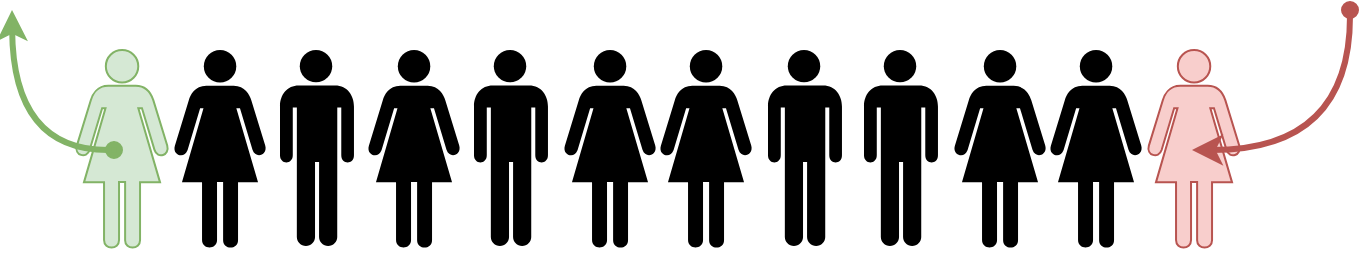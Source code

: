 <mxfile scale="4" border="0">
    <diagram id="SxEX5Bup9brUezzOuutx" name="Page-1">
        <mxGraphModel dx="1293" dy="764" grid="1" gridSize="10" guides="1" tooltips="1" connect="1" arrows="1" fold="1" page="1" pageScale="1" pageWidth="827" pageHeight="1169" math="0" shadow="0">
            <root>
                <mxCell id="0"/>
                <mxCell id="1" parent="0"/>
                <mxCell id="3" value="" style="shape=mxgraph.signs.people.woman_1;html=1;pointerEvents=1;fillColor=#000000;strokeColor=none;verticalLabelPosition=bottom;verticalAlign=top;align=center;flipH=0;flipV=0;" vertex="1" parent="1">
                    <mxGeometry x="171" y="210" width="48" height="100" as="geometry"/>
                </mxCell>
                <mxCell id="4" value="" style="shape=mxgraph.signs.people.woman_1;html=1;pointerEvents=1;fillColor=#000000;strokeColor=none;verticalLabelPosition=bottom;verticalAlign=top;align=center;flipH=0;flipV=0;" vertex="1" parent="1">
                    <mxGeometry x="609" y="210" width="48" height="100" as="geometry"/>
                </mxCell>
                <mxCell id="5" value="" style="shape=mxgraph.signs.people.woman_1;html=1;pointerEvents=1;fillColor=#d5e8d4;strokeColor=#82b366;verticalLabelPosition=bottom;verticalAlign=top;align=center;flipH=0;flipV=0;" vertex="1" parent="1">
                    <mxGeometry x="122" y="210" width="48" height="100" as="geometry"/>
                </mxCell>
                <mxCell id="6" value="" style="shape=mxgraph.signs.people.woman_1;html=1;pointerEvents=1;fillColor=#000000;strokeColor=none;verticalLabelPosition=bottom;verticalAlign=top;align=center;flipH=0;flipV=0;" vertex="1" parent="1">
                    <mxGeometry x="268" y="210" width="48" height="100" as="geometry"/>
                </mxCell>
                <mxCell id="7" value="" style="shape=mxgraph.signs.people.woman_1;html=1;pointerEvents=1;fillColor=#000000;strokeColor=none;verticalLabelPosition=bottom;verticalAlign=top;align=center;flipH=0;flipV=0;" vertex="1" parent="1">
                    <mxGeometry x="366" y="210" width="48" height="100" as="geometry"/>
                </mxCell>
                <mxCell id="8" value="" style="shape=mxgraph.signs.people.woman_1;html=1;pointerEvents=1;fillColor=#000000;strokeColor=none;verticalLabelPosition=bottom;verticalAlign=top;align=center;flipH=0;flipV=0;" vertex="1" parent="1">
                    <mxGeometry x="414" y="210" width="48" height="100" as="geometry"/>
                </mxCell>
                <mxCell id="9" value="" style="shape=mxgraph.signs.people.woman_1;html=1;pointerEvents=1;fillColor=#000000;strokeColor=none;verticalLabelPosition=bottom;verticalAlign=top;align=center;flipH=0;flipV=0;" vertex="1" parent="1">
                    <mxGeometry x="561" y="210" width="48" height="100" as="geometry"/>
                </mxCell>
                <mxCell id="10" value="" style="shape=mxgraph.signs.people.woman_1;html=1;pointerEvents=1;fillColor=#f8cecc;strokeColor=#b85450;verticalLabelPosition=bottom;verticalAlign=top;align=center;flipH=0;flipV=0;" vertex="1" parent="1">
                    <mxGeometry x="658" y="210" width="48" height="100" as="geometry"/>
                </mxCell>
                <mxCell id="11" value="" style="shape=mxgraph.signs.people.man_1;html=1;pointerEvents=1;fillColor=#000000;strokeColor=none;verticalLabelPosition=bottom;verticalAlign=top;align=center;" vertex="1" parent="1">
                    <mxGeometry x="322" y="210" width="37" height="98" as="geometry"/>
                </mxCell>
                <mxCell id="12" value="" style="shape=mxgraph.signs.people.man_1;html=1;pointerEvents=1;fillColor=#000000;strokeColor=none;verticalLabelPosition=bottom;verticalAlign=top;align=center;" vertex="1" parent="1">
                    <mxGeometry x="225" y="210" width="37" height="98" as="geometry"/>
                </mxCell>
                <mxCell id="13" value="" style="shape=mxgraph.signs.people.man_1;html=1;pointerEvents=1;fillColor=#000000;strokeColor=none;verticalLabelPosition=bottom;verticalAlign=top;align=center;" vertex="1" parent="1">
                    <mxGeometry x="469" y="210" width="37" height="98" as="geometry"/>
                </mxCell>
                <mxCell id="14" value="" style="shape=mxgraph.signs.people.man_1;html=1;pointerEvents=1;fillColor=#000000;strokeColor=none;verticalLabelPosition=bottom;verticalAlign=top;align=center;" vertex="1" parent="1">
                    <mxGeometry x="517" y="210" width="37" height="98" as="geometry"/>
                </mxCell>
                <mxCell id="15" style="edgeStyle=orthogonalEdgeStyle;rounded=0;orthogonalLoop=1;jettySize=auto;html=1;strokeWidth=3;curved=1;sourcePerimeterSpacing=-20;startArrow=oval;startFill=1;fillColor=#d5e8d4;strokeColor=#82b366;" edge="1" parent="1" source="5">
                    <mxGeometry relative="1" as="geometry">
                        <mxPoint x="91" y="190" as="targetPoint"/>
                    </mxGeometry>
                </mxCell>
                <mxCell id="16" style="edgeStyle=orthogonalEdgeStyle;rounded=0;orthogonalLoop=1;jettySize=auto;html=1;strokeWidth=3;curved=1;startArrow=oval;startFill=1;sourcePerimeterSpacing=0;targetPerimeterSpacing=-25;fillColor=#f8cecc;strokeColor=#b85450;" edge="1" parent="1" target="10">
                    <mxGeometry relative="1" as="geometry">
                        <mxPoint x="720" y="260" as="targetPoint"/>
                        <mxPoint x="760" y="190" as="sourcePoint"/>
                        <Array as="points">
                            <mxPoint x="760" y="260"/>
                        </Array>
                    </mxGeometry>
                </mxCell>
            </root>
        </mxGraphModel>
    </diagram>
</mxfile>